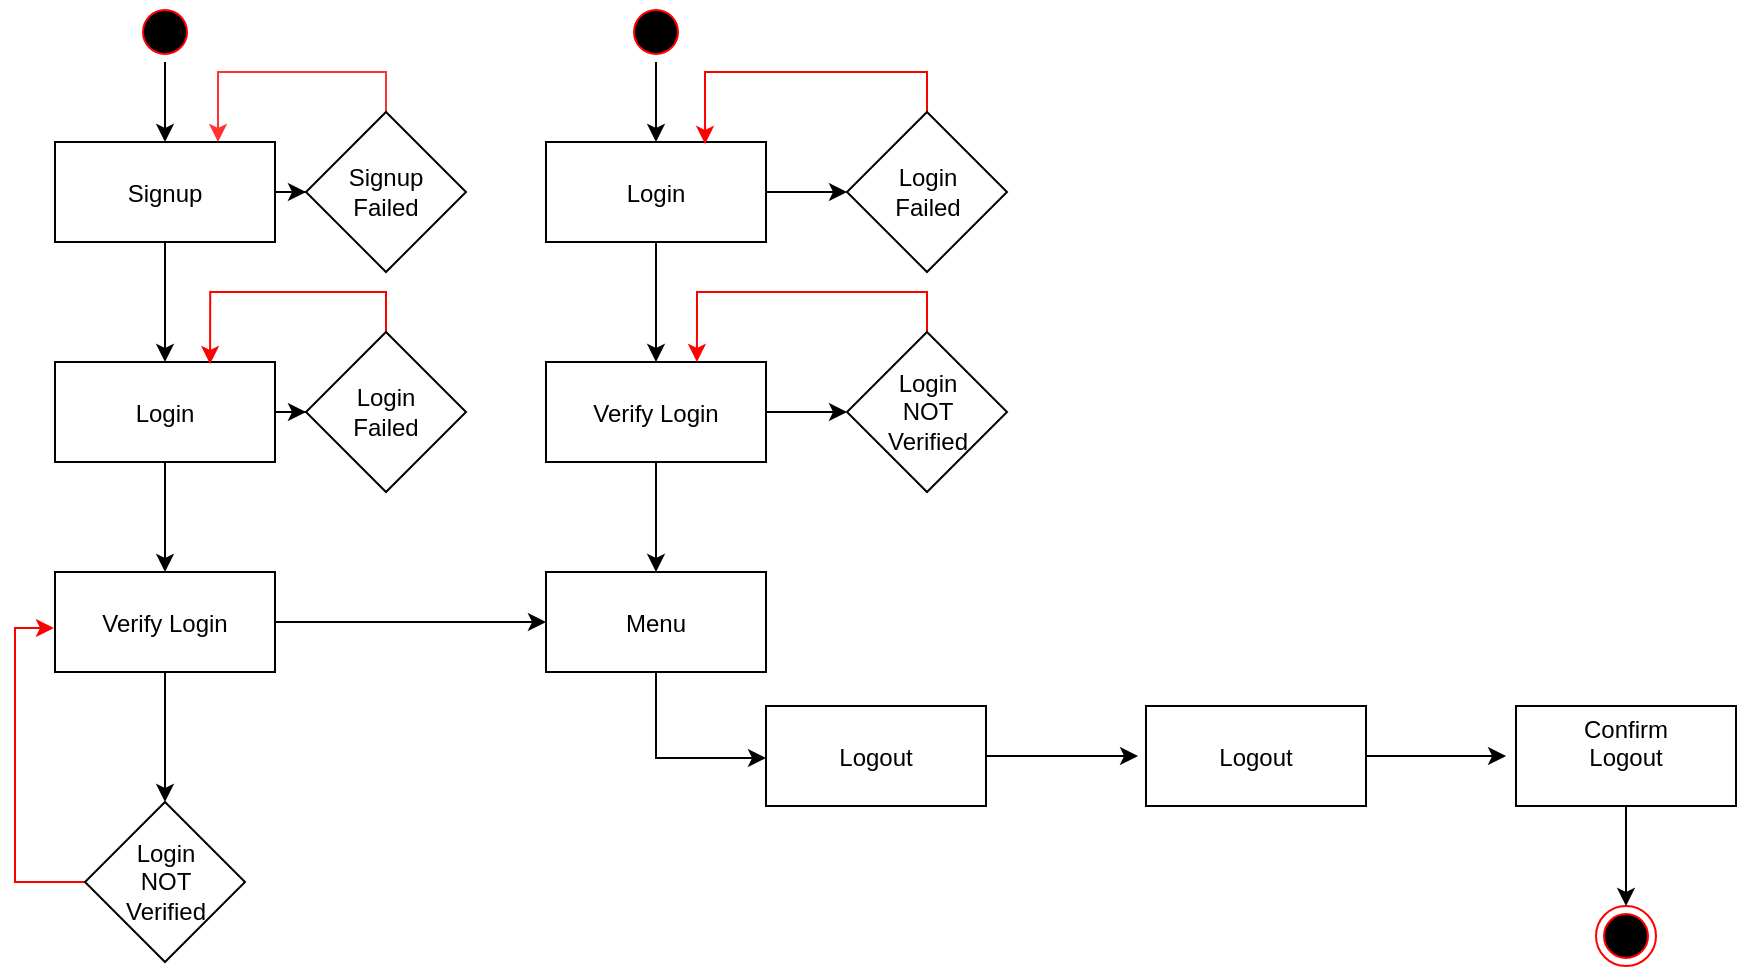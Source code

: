 <mxfile version="21.0.2" type="github">
  <diagram name="Page-1" id="e7e014a7-5840-1c2e-5031-d8a46d1fe8dd">
    <mxGraphModel dx="1600" dy="795" grid="1" gridSize="10" guides="1" tooltips="1" connect="1" arrows="1" fold="1" page="1" pageScale="1" pageWidth="1169" pageHeight="826" background="none" math="0" shadow="0">
      <root>
        <mxCell id="0" />
        <mxCell id="1" parent="0" />
        <mxCell id="anHry-vpl7FJ9HDEYVJr-38" value="" style="edgeStyle=orthogonalEdgeStyle;rounded=0;orthogonalLoop=1;jettySize=auto;html=1;strokeColor=#000000;entryX=-0.036;entryY=0.5;entryDx=0;entryDy=0;entryPerimeter=0;" parent="1" source="anHry-vpl7FJ9HDEYVJr-70" target="anHry-vpl7FJ9HDEYVJr-73" edge="1">
          <mxGeometry relative="1" as="geometry" />
        </mxCell>
        <mxCell id="anHry-vpl7FJ9HDEYVJr-39" style="edgeStyle=orthogonalEdgeStyle;rounded=0;orthogonalLoop=1;jettySize=auto;html=1;" parent="1" source="anHry-vpl7FJ9HDEYVJr-49" target="anHry-vpl7FJ9HDEYVJr-65" edge="1">
          <mxGeometry relative="1" as="geometry" />
        </mxCell>
        <mxCell id="anHry-vpl7FJ9HDEYVJr-40" value="" style="edgeStyle=orthogonalEdgeStyle;rounded=0;orthogonalLoop=1;jettySize=auto;html=1;" parent="1" source="anHry-vpl7FJ9HDEYVJr-41" target="anHry-vpl7FJ9HDEYVJr-44" edge="1">
          <mxGeometry relative="1" as="geometry" />
        </mxCell>
        <mxCell id="anHry-vpl7FJ9HDEYVJr-41" value="" style="ellipse;shape=startState;fillColor=#000000;strokeColor=#ff0000;" parent="1" vertex="1">
          <mxGeometry x="264.5" y="168" width="30" height="30" as="geometry" />
        </mxCell>
        <mxCell id="anHry-vpl7FJ9HDEYVJr-42" value="" style="edgeStyle=orthogonalEdgeStyle;rounded=0;orthogonalLoop=1;jettySize=auto;html=1;" parent="1" source="anHry-vpl7FJ9HDEYVJr-44" target="anHry-vpl7FJ9HDEYVJr-47" edge="1">
          <mxGeometry relative="1" as="geometry" />
        </mxCell>
        <mxCell id="anHry-vpl7FJ9HDEYVJr-43" value="" style="edgeStyle=orthogonalEdgeStyle;rounded=0;orthogonalLoop=1;jettySize=auto;html=1;" parent="1" source="anHry-vpl7FJ9HDEYVJr-44" target="anHry-vpl7FJ9HDEYVJr-55" edge="1">
          <mxGeometry relative="1" as="geometry" />
        </mxCell>
        <mxCell id="anHry-vpl7FJ9HDEYVJr-44" value="Signup" style="" parent="1" vertex="1">
          <mxGeometry x="224.5" y="238" width="110" height="50" as="geometry" />
        </mxCell>
        <mxCell id="anHry-vpl7FJ9HDEYVJr-45" value="" style="edgeStyle=orthogonalEdgeStyle;rounded=0;orthogonalLoop=1;jettySize=auto;html=1;" parent="1" source="anHry-vpl7FJ9HDEYVJr-47" target="anHry-vpl7FJ9HDEYVJr-49" edge="1">
          <mxGeometry relative="1" as="geometry" />
        </mxCell>
        <mxCell id="anHry-vpl7FJ9HDEYVJr-46" value="" style="edgeStyle=orthogonalEdgeStyle;rounded=0;orthogonalLoop=1;jettySize=auto;html=1;" parent="1" source="anHry-vpl7FJ9HDEYVJr-47" target="anHry-vpl7FJ9HDEYVJr-53" edge="1">
          <mxGeometry relative="1" as="geometry" />
        </mxCell>
        <mxCell id="anHry-vpl7FJ9HDEYVJr-47" value="Login" style="" parent="1" vertex="1">
          <mxGeometry x="224.5" y="348" width="110" height="50" as="geometry" />
        </mxCell>
        <mxCell id="anHry-vpl7FJ9HDEYVJr-48" value="" style="edgeStyle=orthogonalEdgeStyle;rounded=0;orthogonalLoop=1;jettySize=auto;html=1;" parent="1" source="anHry-vpl7FJ9HDEYVJr-49" target="anHry-vpl7FJ9HDEYVJr-51" edge="1">
          <mxGeometry relative="1" as="geometry" />
        </mxCell>
        <mxCell id="anHry-vpl7FJ9HDEYVJr-49" value="Verify Login" style="" parent="1" vertex="1">
          <mxGeometry x="224.5" y="453" width="110" height="50" as="geometry" />
        </mxCell>
        <mxCell id="anHry-vpl7FJ9HDEYVJr-50" style="edgeStyle=orthogonalEdgeStyle;rounded=0;orthogonalLoop=1;jettySize=auto;html=1;exitX=0;exitY=0.5;exitDx=0;exitDy=0;entryX=-0.005;entryY=0.56;entryDx=0;entryDy=0;entryPerimeter=0;strokeColor=#FF0000;" parent="1" source="anHry-vpl7FJ9HDEYVJr-51" target="anHry-vpl7FJ9HDEYVJr-49" edge="1">
          <mxGeometry relative="1" as="geometry" />
        </mxCell>
        <mxCell id="anHry-vpl7FJ9HDEYVJr-51" value="&lt;div&gt;Login&lt;/div&gt;&lt;div&gt;NOT&lt;/div&gt;&lt;div&gt;Verified&lt;br&gt;&lt;/div&gt;" style="rhombus;whiteSpace=wrap;html=1;fillColor=rgb(255, 255, 255);" parent="1" vertex="1">
          <mxGeometry x="239.5" y="568" width="80" height="80" as="geometry" />
        </mxCell>
        <mxCell id="anHry-vpl7FJ9HDEYVJr-52" style="edgeStyle=orthogonalEdgeStyle;rounded=0;orthogonalLoop=1;jettySize=auto;html=1;exitX=0.5;exitY=0;exitDx=0;exitDy=0;entryX=0.705;entryY=0.02;entryDx=0;entryDy=0;entryPerimeter=0;strokeColor=#FF0000;" parent="1" source="anHry-vpl7FJ9HDEYVJr-53" target="anHry-vpl7FJ9HDEYVJr-47" edge="1">
          <mxGeometry relative="1" as="geometry" />
        </mxCell>
        <mxCell id="anHry-vpl7FJ9HDEYVJr-53" value="&lt;div&gt;Login&lt;/div&gt;&lt;div&gt;Failed&lt;br&gt;&lt;/div&gt;" style="rhombus;whiteSpace=wrap;html=1;fillColor=rgb(255, 255, 255);" parent="1" vertex="1">
          <mxGeometry x="350" y="333" width="80" height="80" as="geometry" />
        </mxCell>
        <mxCell id="anHry-vpl7FJ9HDEYVJr-54" style="edgeStyle=orthogonalEdgeStyle;rounded=0;orthogonalLoop=1;jettySize=auto;html=1;exitX=0.5;exitY=0;exitDx=0;exitDy=0;entryX=0.741;entryY=0;entryDx=0;entryDy=0;entryPerimeter=0;strokeColor=#FF3333;" parent="1" source="anHry-vpl7FJ9HDEYVJr-55" target="anHry-vpl7FJ9HDEYVJr-44" edge="1">
          <mxGeometry relative="1" as="geometry" />
        </mxCell>
        <mxCell id="anHry-vpl7FJ9HDEYVJr-55" value="&lt;div&gt;Signup&lt;/div&gt;&lt;div&gt;Failed&lt;br&gt;&lt;/div&gt;" style="rhombus;whiteSpace=wrap;html=1;fillColor=rgb(255, 255, 255);" parent="1" vertex="1">
          <mxGeometry x="350" y="223" width="80" height="80" as="geometry" />
        </mxCell>
        <mxCell id="anHry-vpl7FJ9HDEYVJr-56" value="" style="edgeStyle=orthogonalEdgeStyle;rounded=0;orthogonalLoop=1;jettySize=auto;html=1;" parent="1" source="anHry-vpl7FJ9HDEYVJr-57" target="anHry-vpl7FJ9HDEYVJr-60" edge="1">
          <mxGeometry relative="1" as="geometry" />
        </mxCell>
        <mxCell id="anHry-vpl7FJ9HDEYVJr-57" value="" style="ellipse;shape=startState;fillColor=#000000;strokeColor=#ff0000;" parent="1" vertex="1">
          <mxGeometry x="510" y="168" width="30" height="30" as="geometry" />
        </mxCell>
        <mxCell id="anHry-vpl7FJ9HDEYVJr-58" value="" style="edgeStyle=orthogonalEdgeStyle;rounded=0;orthogonalLoop=1;jettySize=auto;html=1;" parent="1" source="anHry-vpl7FJ9HDEYVJr-60" target="anHry-vpl7FJ9HDEYVJr-67" edge="1">
          <mxGeometry relative="1" as="geometry" />
        </mxCell>
        <mxCell id="anHry-vpl7FJ9HDEYVJr-59" value="" style="edgeStyle=orthogonalEdgeStyle;rounded=0;orthogonalLoop=1;jettySize=auto;html=1;" parent="1" source="anHry-vpl7FJ9HDEYVJr-60" target="anHry-vpl7FJ9HDEYVJr-63" edge="1">
          <mxGeometry relative="1" as="geometry" />
        </mxCell>
        <mxCell id="anHry-vpl7FJ9HDEYVJr-60" value="Login" style="" parent="1" vertex="1">
          <mxGeometry x="470" y="238" width="110" height="50" as="geometry" />
        </mxCell>
        <mxCell id="anHry-vpl7FJ9HDEYVJr-61" value="" style="edgeStyle=orthogonalEdgeStyle;rounded=0;orthogonalLoop=1;jettySize=auto;html=1;" parent="1" source="anHry-vpl7FJ9HDEYVJr-63" target="anHry-vpl7FJ9HDEYVJr-69" edge="1">
          <mxGeometry relative="1" as="geometry" />
        </mxCell>
        <mxCell id="anHry-vpl7FJ9HDEYVJr-62" value="" style="edgeStyle=orthogonalEdgeStyle;rounded=0;orthogonalLoop=1;jettySize=auto;html=1;" parent="1" source="anHry-vpl7FJ9HDEYVJr-63" target="anHry-vpl7FJ9HDEYVJr-65" edge="1">
          <mxGeometry relative="1" as="geometry" />
        </mxCell>
        <mxCell id="anHry-vpl7FJ9HDEYVJr-63" value="Verify Login" style="" parent="1" vertex="1">
          <mxGeometry x="470" y="348" width="110" height="50" as="geometry" />
        </mxCell>
        <mxCell id="anHry-vpl7FJ9HDEYVJr-64" style="edgeStyle=orthogonalEdgeStyle;rounded=0;orthogonalLoop=1;jettySize=auto;html=1;entryX=0;entryY=0.52;entryDx=0;entryDy=0;entryPerimeter=0;strokeColor=#000000;" parent="1" source="anHry-vpl7FJ9HDEYVJr-65" target="anHry-vpl7FJ9HDEYVJr-70" edge="1">
          <mxGeometry relative="1" as="geometry" />
        </mxCell>
        <mxCell id="anHry-vpl7FJ9HDEYVJr-65" value="Menu" style="" parent="1" vertex="1">
          <mxGeometry x="470" y="453" width="110" height="50" as="geometry" />
        </mxCell>
        <mxCell id="anHry-vpl7FJ9HDEYVJr-66" style="edgeStyle=orthogonalEdgeStyle;rounded=0;orthogonalLoop=1;jettySize=auto;html=1;exitX=0.5;exitY=0;exitDx=0;exitDy=0;entryX=0.723;entryY=0.02;entryDx=0;entryDy=0;entryPerimeter=0;strokeColor=#FF0000;" parent="1" source="anHry-vpl7FJ9HDEYVJr-67" target="anHry-vpl7FJ9HDEYVJr-60" edge="1">
          <mxGeometry relative="1" as="geometry" />
        </mxCell>
        <mxCell id="anHry-vpl7FJ9HDEYVJr-67" value="&lt;div&gt;Login&lt;/div&gt;&lt;div&gt;Failed&lt;br&gt;&lt;/div&gt;" style="rhombus;whiteSpace=wrap;html=1;fillColor=rgb(255, 255, 255);" parent="1" vertex="1">
          <mxGeometry x="620.5" y="223" width="80" height="80" as="geometry" />
        </mxCell>
        <mxCell id="anHry-vpl7FJ9HDEYVJr-68" style="edgeStyle=orthogonalEdgeStyle;rounded=0;orthogonalLoop=1;jettySize=auto;html=1;exitX=0.5;exitY=0;exitDx=0;exitDy=0;entryX=0.686;entryY=0;entryDx=0;entryDy=0;entryPerimeter=0;strokeColor=#FF0000;" parent="1" source="anHry-vpl7FJ9HDEYVJr-69" target="anHry-vpl7FJ9HDEYVJr-63" edge="1">
          <mxGeometry relative="1" as="geometry" />
        </mxCell>
        <mxCell id="anHry-vpl7FJ9HDEYVJr-69" value="&lt;div&gt;Login&lt;/div&gt;&lt;div&gt;NOT&lt;br&gt;&lt;/div&gt;&lt;div&gt;Verified&lt;br&gt;&lt;/div&gt;" style="rhombus;whiteSpace=wrap;html=1;fillColor=rgb(255, 255, 255);" parent="1" vertex="1">
          <mxGeometry x="620.5" y="333" width="80" height="80" as="geometry" />
        </mxCell>
        <mxCell id="anHry-vpl7FJ9HDEYVJr-70" value="Logout" style="fillColor=rgb(255, 255, 255);strokeColor=rgb(0, 0, 0);fontColor=rgb(0, 0, 0);" parent="1" vertex="1">
          <mxGeometry x="580" y="520" width="110" height="50" as="geometry" />
        </mxCell>
        <mxCell id="anHry-vpl7FJ9HDEYVJr-71" value="" style="ellipse;shape=endState;fillColor=#000000;strokeColor=#ff0000" parent="1" vertex="1">
          <mxGeometry x="995" y="620" width="30" height="30" as="geometry" />
        </mxCell>
        <mxCell id="anHry-vpl7FJ9HDEYVJr-72" value="" style="edgeStyle=orthogonalEdgeStyle;rounded=0;orthogonalLoop=1;jettySize=auto;html=1;strokeColor=#000000;entryX=-0.045;entryY=0.5;entryDx=0;entryDy=0;entryPerimeter=0;" parent="1" source="anHry-vpl7FJ9HDEYVJr-73" target="anHry-vpl7FJ9HDEYVJr-75" edge="1">
          <mxGeometry relative="1" as="geometry" />
        </mxCell>
        <mxCell id="anHry-vpl7FJ9HDEYVJr-73" value="Logout" style="fillColor=rgb(255, 255, 255);strokeColor=rgb(0, 0, 0);fontColor=rgb(0, 0, 0);" parent="1" vertex="1">
          <mxGeometry x="770" y="520" width="110" height="50" as="geometry" />
        </mxCell>
        <mxCell id="anHry-vpl7FJ9HDEYVJr-74" value="" style="edgeStyle=orthogonalEdgeStyle;rounded=0;orthogonalLoop=1;jettySize=auto;html=1;strokeColor=#000000;" parent="1" source="anHry-vpl7FJ9HDEYVJr-75" target="anHry-vpl7FJ9HDEYVJr-71" edge="1">
          <mxGeometry relative="1" as="geometry" />
        </mxCell>
        <mxCell id="anHry-vpl7FJ9HDEYVJr-75" value="Confirm&#xa;Logout&#xa;" style="fillColor=rgb(255, 255, 255);strokeColor=rgb(0, 0, 0);fontColor=rgb(0, 0, 0);" parent="1" vertex="1">
          <mxGeometry x="955" y="520" width="110" height="50" as="geometry" />
        </mxCell>
      </root>
    </mxGraphModel>
  </diagram>
</mxfile>
